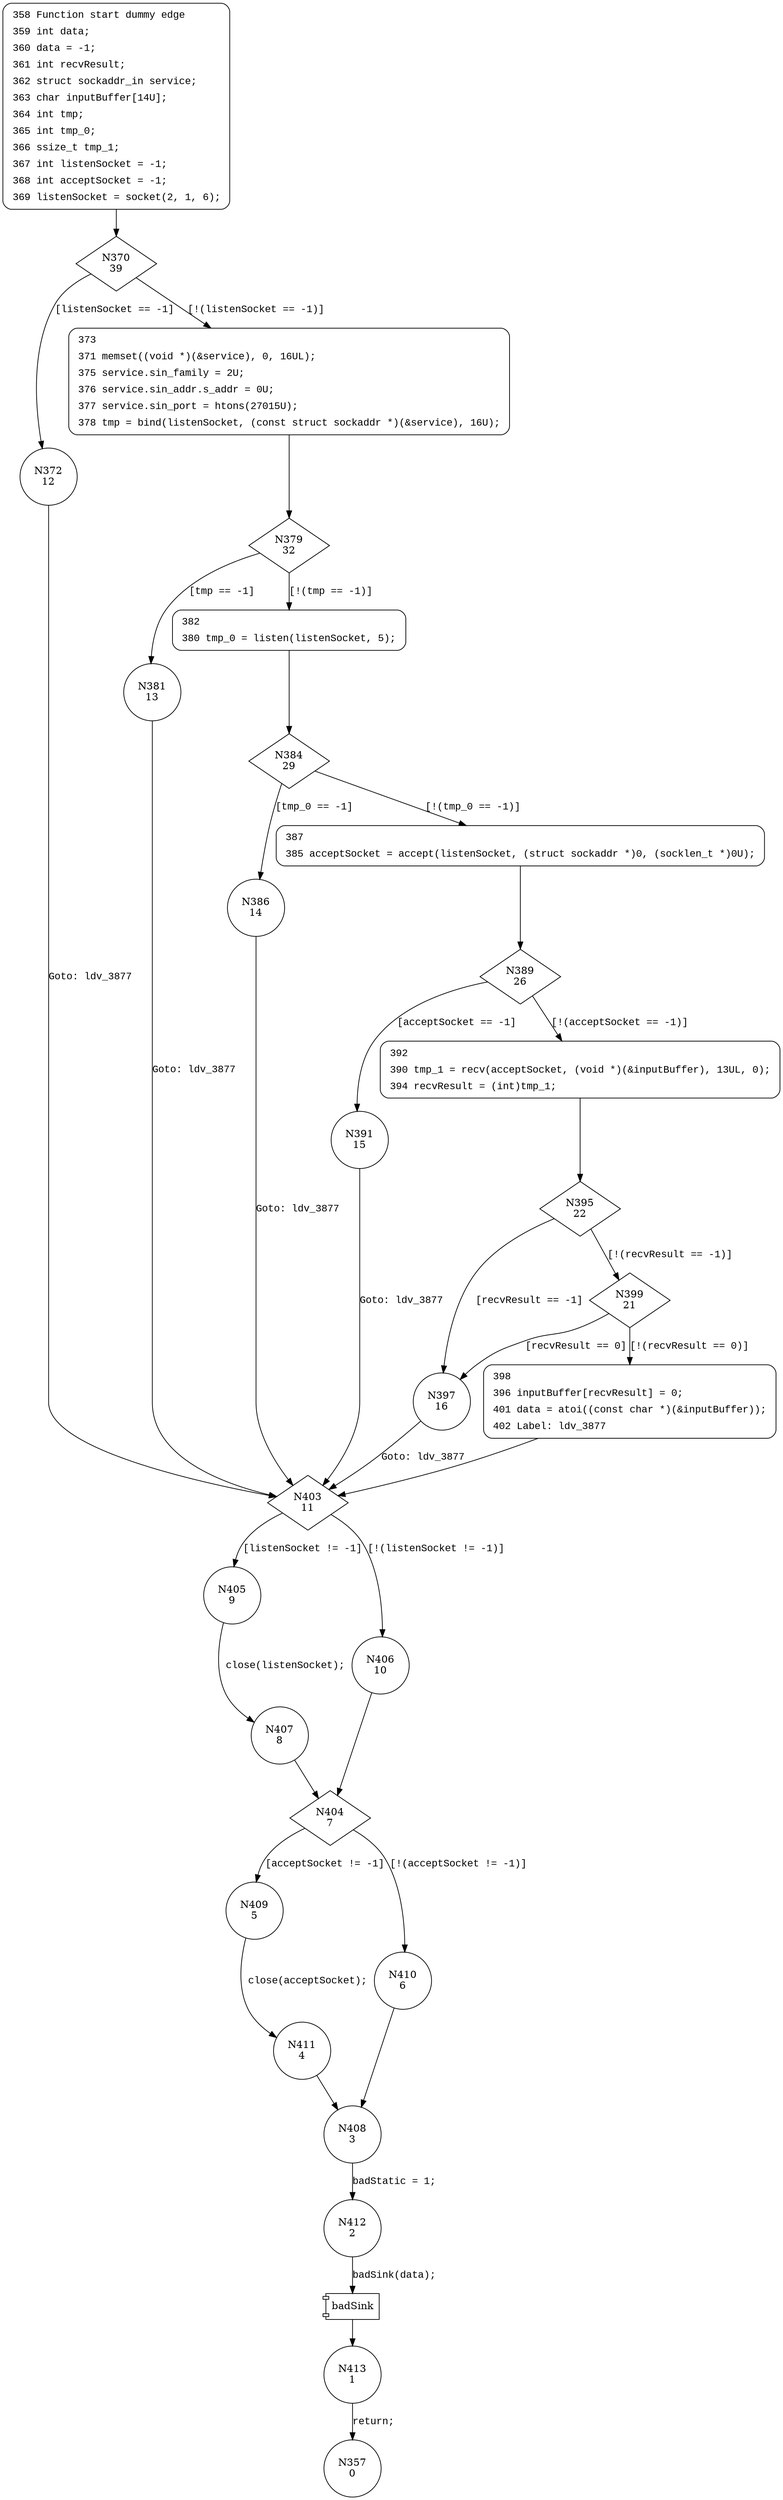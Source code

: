 digraph CWE126_Buffer_Overread__CWE129_listen_socket_21_bad {
370 [shape="diamond" label="N370\n39"]
372 [shape="circle" label="N372\n12"]
373 [shape="circle" label="N373\n38"]
379 [shape="diamond" label="N379\n32"]
381 [shape="circle" label="N381\n13"]
382 [shape="circle" label="N382\n31"]
384 [shape="diamond" label="N384\n29"]
386 [shape="circle" label="N386\n14"]
387 [shape="circle" label="N387\n28"]
389 [shape="diamond" label="N389\n26"]
391 [shape="circle" label="N391\n15"]
392 [shape="circle" label="N392\n25"]
395 [shape="diamond" label="N395\n22"]
397 [shape="circle" label="N397\n16"]
399 [shape="diamond" label="N399\n21"]
398 [shape="circle" label="N398\n20"]
403 [shape="diamond" label="N403\n11"]
405 [shape="circle" label="N405\n9"]
406 [shape="circle" label="N406\n10"]
404 [shape="diamond" label="N404\n7"]
409 [shape="circle" label="N409\n5"]
410 [shape="circle" label="N410\n6"]
408 [shape="circle" label="N408\n3"]
412 [shape="circle" label="N412\n2"]
413 [shape="circle" label="N413\n1"]
411 [shape="circle" label="N411\n4"]
407 [shape="circle" label="N407\n8"]
357 [shape="circle" label="N357\n0"]
358 [style="filled,bold" penwidth="1" fillcolor="white" fontname="Courier New" shape="Mrecord" label=<<table border="0" cellborder="0" cellpadding="3" bgcolor="white"><tr><td align="right">358</td><td align="left">Function start dummy edge</td></tr><tr><td align="right">359</td><td align="left">int data;</td></tr><tr><td align="right">360</td><td align="left">data = -1;</td></tr><tr><td align="right">361</td><td align="left">int recvResult;</td></tr><tr><td align="right">362</td><td align="left">struct sockaddr_in service;</td></tr><tr><td align="right">363</td><td align="left">char inputBuffer[14U];</td></tr><tr><td align="right">364</td><td align="left">int tmp;</td></tr><tr><td align="right">365</td><td align="left">int tmp_0;</td></tr><tr><td align="right">366</td><td align="left">ssize_t tmp_1;</td></tr><tr><td align="right">367</td><td align="left">int listenSocket = -1;</td></tr><tr><td align="right">368</td><td align="left">int acceptSocket = -1;</td></tr><tr><td align="right">369</td><td align="left">listenSocket = socket(2, 1, 6);</td></tr></table>>]
358 -> 370[label=""]
373 [style="filled,bold" penwidth="1" fillcolor="white" fontname="Courier New" shape="Mrecord" label=<<table border="0" cellborder="0" cellpadding="3" bgcolor="white"><tr><td align="right">373</td><td align="left"></td></tr><tr><td align="right">371</td><td align="left">memset((void *)(&amp;service), 0, 16UL);</td></tr><tr><td align="right">375</td><td align="left">service.sin_family = 2U;</td></tr><tr><td align="right">376</td><td align="left">service.sin_addr.s_addr = 0U;</td></tr><tr><td align="right">377</td><td align="left">service.sin_port = htons(27015U);</td></tr><tr><td align="right">378</td><td align="left">tmp = bind(listenSocket, (const struct sockaddr *)(&amp;service), 16U);</td></tr></table>>]
373 -> 379[label=""]
382 [style="filled,bold" penwidth="1" fillcolor="white" fontname="Courier New" shape="Mrecord" label=<<table border="0" cellborder="0" cellpadding="3" bgcolor="white"><tr><td align="right">382</td><td align="left"></td></tr><tr><td align="right">380</td><td align="left">tmp_0 = listen(listenSocket, 5);</td></tr></table>>]
382 -> 384[label=""]
387 [style="filled,bold" penwidth="1" fillcolor="white" fontname="Courier New" shape="Mrecord" label=<<table border="0" cellborder="0" cellpadding="3" bgcolor="white"><tr><td align="right">387</td><td align="left"></td></tr><tr><td align="right">385</td><td align="left">acceptSocket = accept(listenSocket, (struct sockaddr *)0, (socklen_t *)0U);</td></tr></table>>]
387 -> 389[label=""]
392 [style="filled,bold" penwidth="1" fillcolor="white" fontname="Courier New" shape="Mrecord" label=<<table border="0" cellborder="0" cellpadding="3" bgcolor="white"><tr><td align="right">392</td><td align="left"></td></tr><tr><td align="right">390</td><td align="left">tmp_1 = recv(acceptSocket, (void *)(&amp;inputBuffer), 13UL, 0);</td></tr><tr><td align="right">394</td><td align="left">recvResult = (int)tmp_1;</td></tr></table>>]
392 -> 395[label=""]
398 [style="filled,bold" penwidth="1" fillcolor="white" fontname="Courier New" shape="Mrecord" label=<<table border="0" cellborder="0" cellpadding="3" bgcolor="white"><tr><td align="right">398</td><td align="left"></td></tr><tr><td align="right">396</td><td align="left">inputBuffer[recvResult] = 0;</td></tr><tr><td align="right">401</td><td align="left">data = atoi((const char *)(&amp;inputBuffer));</td></tr><tr><td align="right">402</td><td align="left">Label: ldv_3877</td></tr></table>>]
398 -> 403[label=""]
370 -> 372 [label="[listenSocket == -1]" fontname="Courier New"]
370 -> 373 [label="[!(listenSocket == -1)]" fontname="Courier New"]
379 -> 381 [label="[tmp == -1]" fontname="Courier New"]
379 -> 382 [label="[!(tmp == -1)]" fontname="Courier New"]
384 -> 386 [label="[tmp_0 == -1]" fontname="Courier New"]
384 -> 387 [label="[!(tmp_0 == -1)]" fontname="Courier New"]
389 -> 391 [label="[acceptSocket == -1]" fontname="Courier New"]
389 -> 392 [label="[!(acceptSocket == -1)]" fontname="Courier New"]
395 -> 397 [label="[recvResult == -1]" fontname="Courier New"]
395 -> 399 [label="[!(recvResult == -1)]" fontname="Courier New"]
399 -> 397 [label="[recvResult == 0]" fontname="Courier New"]
399 -> 398 [label="[!(recvResult == 0)]" fontname="Courier New"]
403 -> 405 [label="[listenSocket != -1]" fontname="Courier New"]
403 -> 406 [label="[!(listenSocket != -1)]" fontname="Courier New"]
404 -> 409 [label="[acceptSocket != -1]" fontname="Courier New"]
404 -> 410 [label="[!(acceptSocket != -1)]" fontname="Courier New"]
408 -> 412 [label="badStatic = 1;" fontname="Courier New"]
100008 [shape="component" label="badSink"]
412 -> 100008 [label="badSink(data);" fontname="Courier New"]
100008 -> 413 [label="" fontname="Courier New"]
409 -> 411 [label="close(acceptSocket);" fontname="Courier New"]
405 -> 407 [label="close(listenSocket);" fontname="Courier New"]
397 -> 403 [label="Goto: ldv_3877" fontname="Courier New"]
386 -> 403 [label="Goto: ldv_3877" fontname="Courier New"]
372 -> 403 [label="Goto: ldv_3877" fontname="Courier New"]
406 -> 404 [label="" fontname="Courier New"]
410 -> 408 [label="" fontname="Courier New"]
413 -> 357 [label="return;" fontname="Courier New"]
411 -> 408 [label="" fontname="Courier New"]
407 -> 404 [label="" fontname="Courier New"]
391 -> 403 [label="Goto: ldv_3877" fontname="Courier New"]
381 -> 403 [label="Goto: ldv_3877" fontname="Courier New"]
}